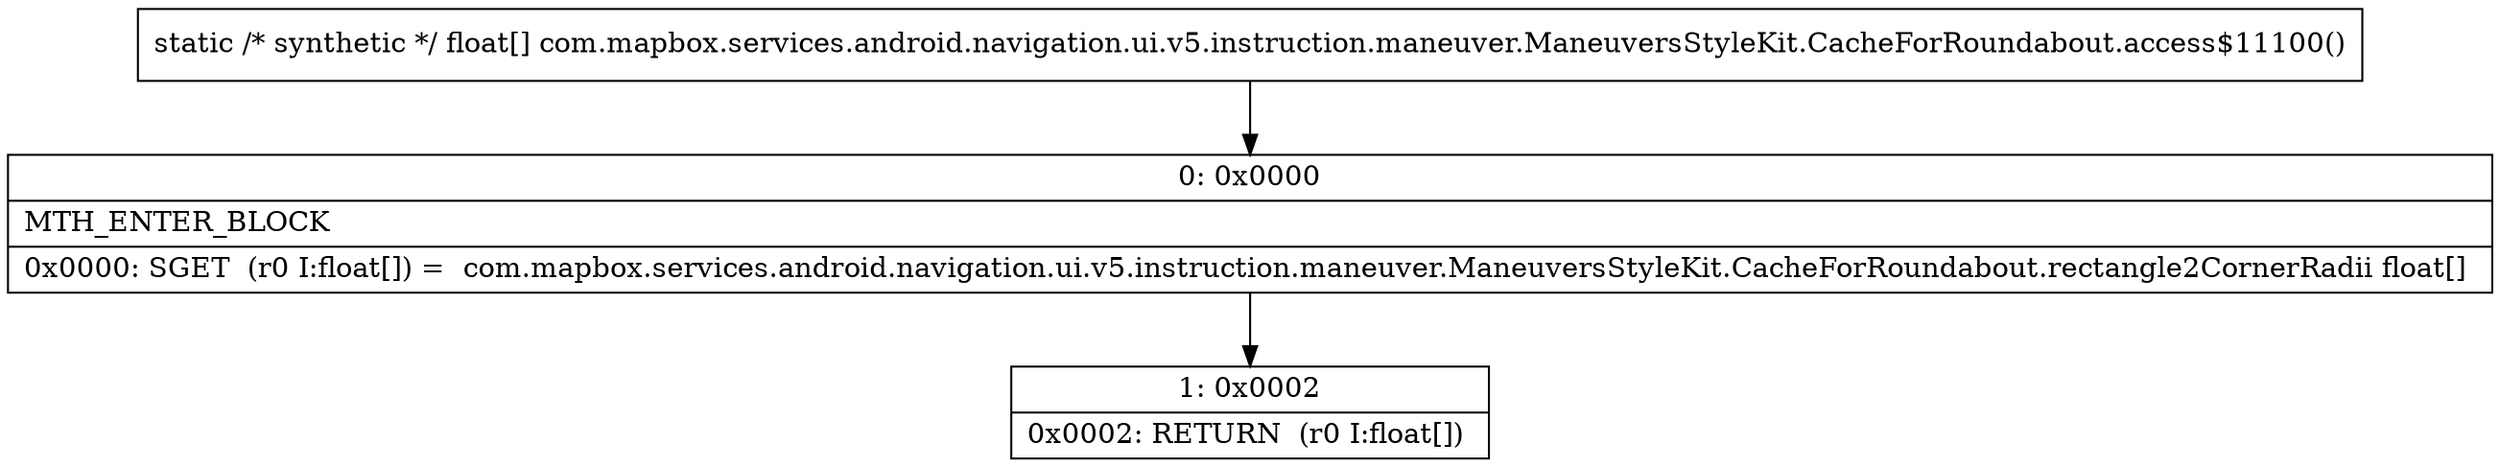 digraph "CFG forcom.mapbox.services.android.navigation.ui.v5.instruction.maneuver.ManeuversStyleKit.CacheForRoundabout.access$11100()[F" {
Node_0 [shape=record,label="{0\:\ 0x0000|MTH_ENTER_BLOCK\l|0x0000: SGET  (r0 I:float[]) =  com.mapbox.services.android.navigation.ui.v5.instruction.maneuver.ManeuversStyleKit.CacheForRoundabout.rectangle2CornerRadii float[] \l}"];
Node_1 [shape=record,label="{1\:\ 0x0002|0x0002: RETURN  (r0 I:float[]) \l}"];
MethodNode[shape=record,label="{static \/* synthetic *\/ float[] com.mapbox.services.android.navigation.ui.v5.instruction.maneuver.ManeuversStyleKit.CacheForRoundabout.access$11100() }"];
MethodNode -> Node_0;
Node_0 -> Node_1;
}

